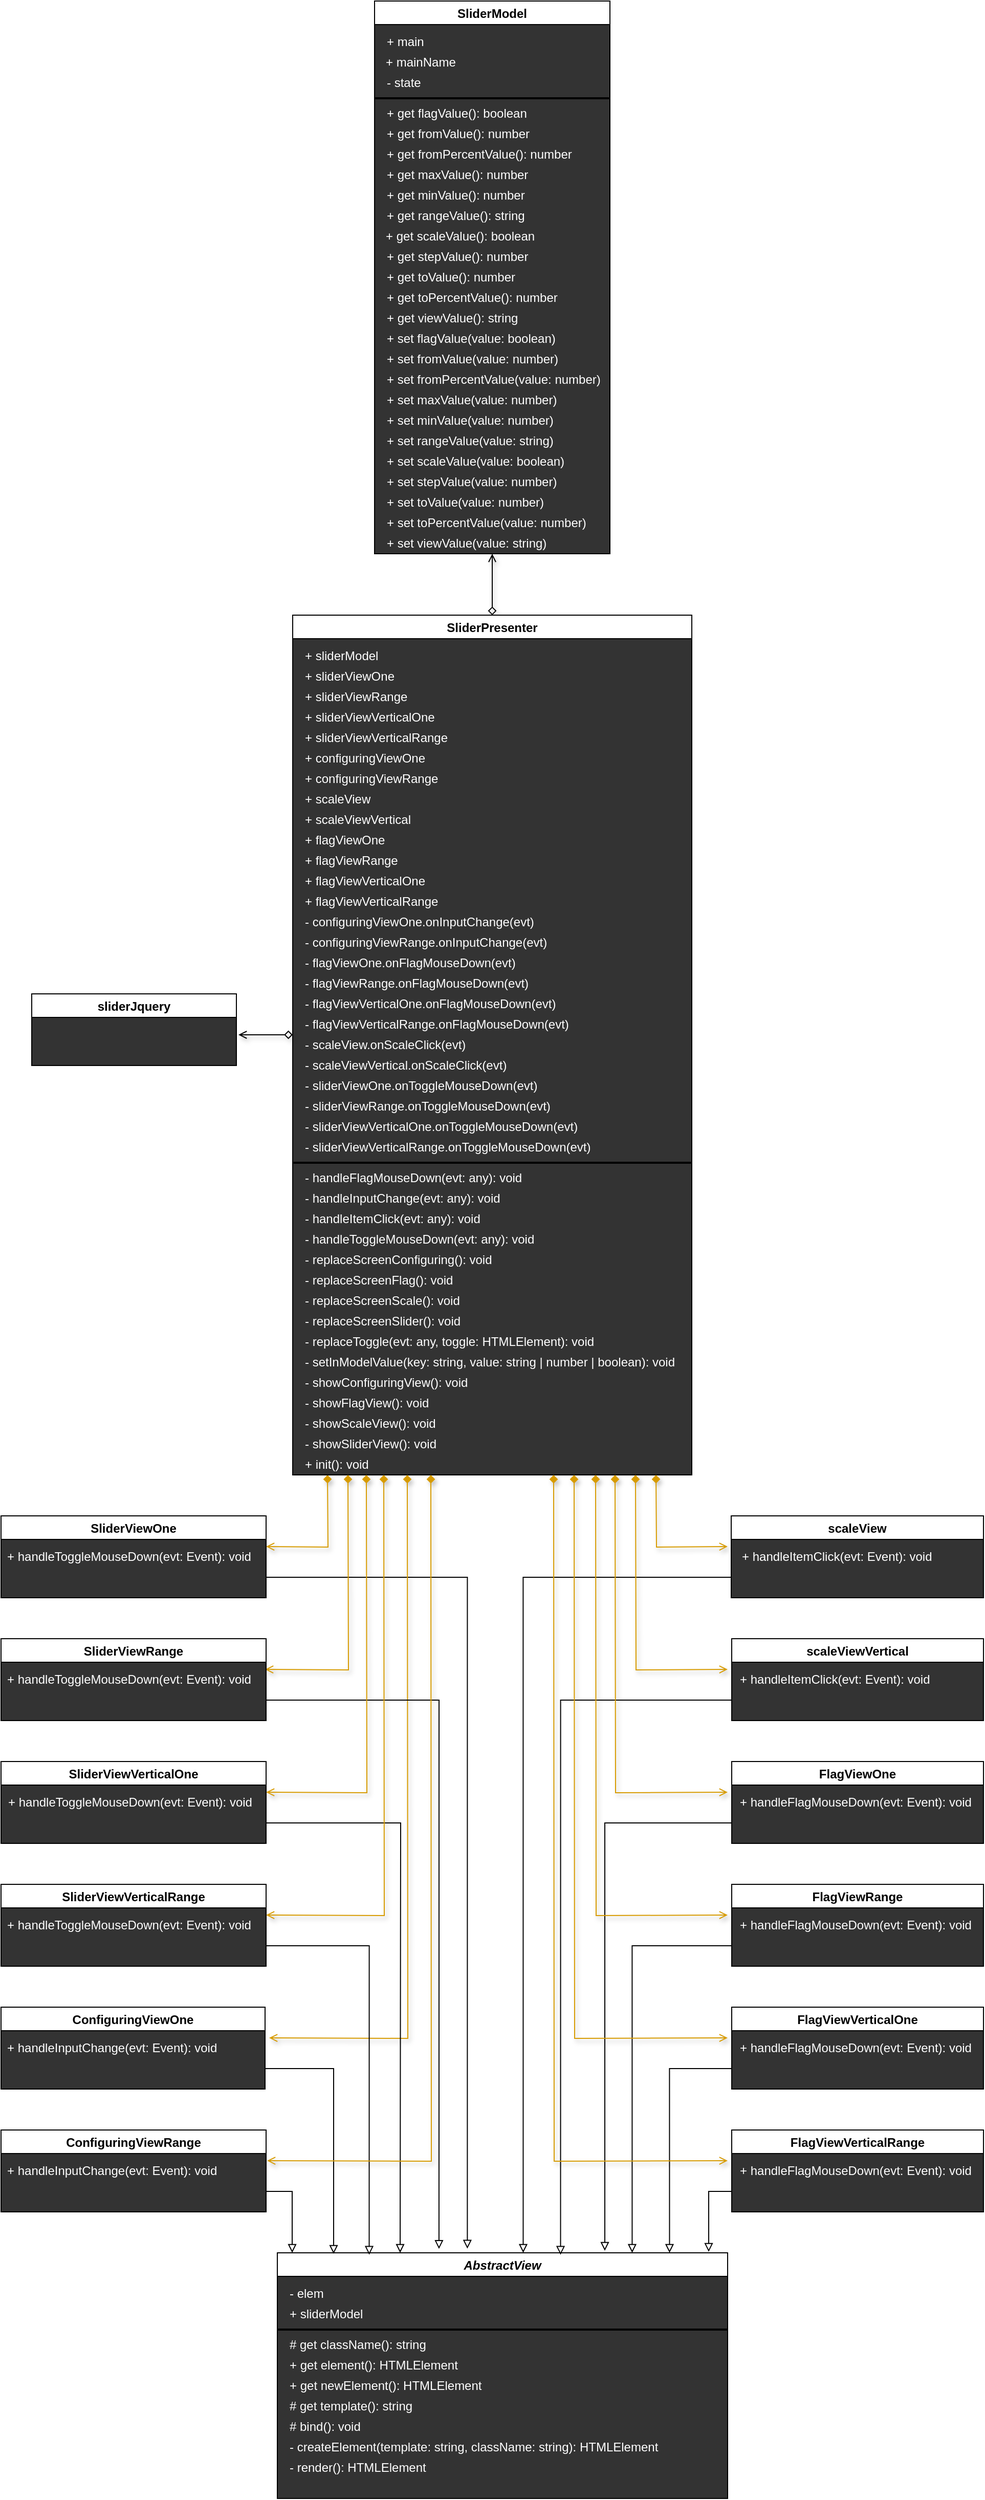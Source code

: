 <mxfile>
    <diagram id="OUbmnmgiFA35l-AEfBl3" name="Страница 1">
        <mxGraphModel dx="1001" dy="1647" grid="1" gridSize="10" guides="1" tooltips="1" connect="1" arrows="1" fold="1" page="1" pageScale="1" pageWidth="827" pageHeight="1169" math="0" shadow="0">
            <root>
                <mxCell id="0"/>
                <mxCell id="1" parent="0"/>
                <mxCell id="293" style="edgeStyle=orthogonalEdgeStyle;rounded=0;orthogonalLoop=1;jettySize=auto;html=1;exitX=0.5;exitY=1;exitDx=0;exitDy=0;entryX=0.5;entryY=0;entryDx=0;entryDy=0;shadow=1;endArrow=diamond;endFill=0;strokeWidth=1;startArrow=open;startFill=0;" parent="1" source="3" target="72" edge="1">
                    <mxGeometry relative="1" as="geometry"/>
                </mxCell>
                <mxCell id="3" value="SliderModel" style="swimlane;startSize=23;swimlaneFillColor=#333333;" parent="1" vertex="1">
                    <mxGeometry x="1145" y="-120" width="230" height="540" as="geometry">
                        <mxRectangle x="314" y="80" width="100" height="23" as="alternateBounds"/>
                    </mxGeometry>
                </mxCell>
                <mxCell id="4" value="&lt;font color=&quot;#ffffff&quot;&gt;- state&lt;/font&gt;" style="text;html=1;align=left;verticalAlign=middle;resizable=0;points=[];autosize=1;" parent="3" vertex="1">
                    <mxGeometry x="10" y="70" width="50" height="20" as="geometry"/>
                </mxCell>
                <mxCell id="5" value="" style="line;strokeWidth=2;html=1;" parent="3" vertex="1">
                    <mxGeometry y="90" width="230" height="10" as="geometry"/>
                </mxCell>
                <mxCell id="8" value="&lt;div style=&quot;line-height: 19px&quot;&gt;&lt;font style=&quot;font-size: 12px&quot; color=&quot;#ffffff&quot;&gt;+ get&amp;nbsp;maxValue(): number&lt;/font&gt;&lt;/div&gt;" style="text;html=1;align=left;verticalAlign=middle;resizable=0;points=[];autosize=1;" parent="3" vertex="1">
                    <mxGeometry x="10" y="160" width="150" height="20" as="geometry"/>
                </mxCell>
                <mxCell id="9" value="&lt;div style=&quot;line-height: 19px&quot;&gt;&lt;font style=&quot;font-size: 12px&quot; color=&quot;#ffffff&quot;&gt;+ get fromValue(): number&lt;/font&gt;&lt;/div&gt;" style="text;html=1;align=left;verticalAlign=middle;resizable=0;points=[];autosize=1;" parent="3" vertex="1">
                    <mxGeometry x="10" y="120" width="160" height="20" as="geometry"/>
                </mxCell>
                <mxCell id="12" value="&lt;div style=&quot;line-height: 19px&quot;&gt;&lt;span style=&quot;color: rgb(255 , 255 , 255)&quot;&gt;+ get rangeValue(): string&lt;/span&gt;&lt;br&gt;&lt;/div&gt;" style="text;html=1;align=left;verticalAlign=middle;resizable=0;points=[];autosize=1;" parent="3" vertex="1">
                    <mxGeometry x="10" y="200" width="150" height="20" as="geometry"/>
                </mxCell>
                <mxCell id="13" value="&lt;div style=&quot;line-height: 19px&quot;&gt;&lt;span style=&quot;color: rgb(255 , 255 , 255)&quot;&gt;+ get flagValue(): boolean&lt;/span&gt;&lt;br&gt;&lt;/div&gt;" style="text;html=1;align=left;verticalAlign=middle;resizable=0;points=[];autosize=1;" parent="3" vertex="1">
                    <mxGeometry x="10" y="100" width="150" height="20" as="geometry"/>
                </mxCell>
                <mxCell id="14" value="&lt;div style=&quot;line-height: 19px&quot;&gt;&lt;span style=&quot;color: rgb(255 , 255 , 255)&quot;&gt;+ get scaleValue(): boolean&lt;/span&gt;&lt;br&gt;&lt;/div&gt;" style="text;html=1;align=left;verticalAlign=middle;resizable=0;points=[];autosize=1;" parent="3" vertex="1">
                    <mxGeometry x="9" y="220" width="160" height="20" as="geometry"/>
                </mxCell>
                <mxCell id="17" value="&lt;div style=&quot;line-height: 19px&quot;&gt;&lt;font style=&quot;font-size: 12px&quot; color=&quot;#ffffff&quot;&gt;+ set&amp;nbsp;maxValue(value: number)&lt;/font&gt;&lt;/div&gt;" style="text;html=1;align=left;verticalAlign=middle;resizable=0;points=[];autosize=1;" parent="3" vertex="1">
                    <mxGeometry x="10" y="380" width="180" height="20" as="geometry"/>
                </mxCell>
                <mxCell id="18" value="&lt;div style=&quot;line-height: 19px&quot;&gt;&lt;font style=&quot;font-size: 12px&quot; color=&quot;#ffffff&quot;&gt;+ set fromValue(value: number)&lt;/font&gt;&lt;/div&gt;" style="text;html=1;align=left;verticalAlign=middle;resizable=0;points=[];autosize=1;" parent="3" vertex="1">
                    <mxGeometry x="10" y="340" width="180" height="20" as="geometry"/>
                </mxCell>
                <mxCell id="21" value="&lt;div style=&quot;line-height: 19px&quot;&gt;&lt;font style=&quot;font-size: 12px&quot; color=&quot;#ffffff&quot;&gt;+ set rangeValue(value: string)&lt;/font&gt;&lt;/div&gt;" style="text;html=1;align=left;verticalAlign=middle;resizable=0;points=[];autosize=1;" parent="3" vertex="1">
                    <mxGeometry x="10" y="420" width="180" height="20" as="geometry"/>
                </mxCell>
                <mxCell id="22" value="&lt;div style=&quot;line-height: 19px&quot;&gt;&lt;font style=&quot;font-size: 12px&quot; color=&quot;#ffffff&quot;&gt;+ set flagValue(value: boolean)&lt;/font&gt;&lt;/div&gt;" style="text;html=1;align=left;verticalAlign=middle;resizable=0;points=[];autosize=1;" parent="3" vertex="1">
                    <mxGeometry x="10" y="320" width="180" height="20" as="geometry"/>
                </mxCell>
                <mxCell id="23" value="&lt;div style=&quot;line-height: 19px&quot;&gt;&lt;font style=&quot;font-size: 12px&quot; color=&quot;#ffffff&quot;&gt;+ set scaleValue(value: boolean)&lt;/font&gt;&lt;/div&gt;" style="text;html=1;align=left;verticalAlign=middle;resizable=0;points=[];autosize=1;" parent="3" vertex="1">
                    <mxGeometry x="10" y="440" width="190" height="20" as="geometry"/>
                </mxCell>
                <mxCell id="6" value="&lt;div style=&quot;line-height: 19px&quot;&gt;&lt;font style=&quot;font-size: 12px&quot; color=&quot;#ffffff&quot;&gt;+ get&amp;nbsp;minValue(): number&lt;/font&gt;&lt;/div&gt;" style="text;html=1;align=left;verticalAlign=middle;resizable=0;points=[];autosize=1;" parent="3" vertex="1">
                    <mxGeometry x="10" y="180" width="150" height="20" as="geometry"/>
                </mxCell>
                <mxCell id="10" value="&lt;div style=&quot;line-height: 19px&quot;&gt;&lt;span style=&quot;color: rgb(255 , 255 , 255)&quot;&gt;+ get stepValue(): number&lt;/span&gt;&lt;br&gt;&lt;/div&gt;" style="text;html=1;align=left;verticalAlign=middle;resizable=0;points=[];autosize=1;" parent="3" vertex="1">
                    <mxGeometry x="10" y="240" width="150" height="20" as="geometry"/>
                </mxCell>
                <mxCell id="129" value="&lt;div style=&quot;line-height: 19px&quot;&gt;&lt;font style=&quot;font-size: 12px&quot; color=&quot;#ffffff&quot;&gt;+ get toValue(): number&lt;/font&gt;&lt;/div&gt;" style="text;html=1;align=left;verticalAlign=middle;resizable=0;points=[];autosize=1;" parent="3" vertex="1">
                    <mxGeometry x="10" y="260" width="140" height="20" as="geometry"/>
                </mxCell>
                <mxCell id="11" value="&lt;div style=&quot;line-height: 19px&quot;&gt;&lt;span style=&quot;color: rgb(255 , 255 , 255)&quot;&gt;+ get viewValue(): string&lt;/span&gt;&lt;br&gt;&lt;/div&gt;" style="text;html=1;align=left;verticalAlign=middle;resizable=0;points=[];autosize=1;" parent="3" vertex="1">
                    <mxGeometry x="10" y="300" width="140" height="20" as="geometry"/>
                </mxCell>
                <mxCell id="16" value="&lt;div style=&quot;line-height: 19px&quot;&gt;&lt;font style=&quot;font-size: 12px&quot; color=&quot;#ffffff&quot;&gt;+ set&amp;nbsp;minValue(value: number)&lt;/font&gt;&lt;/div&gt;" style="text;html=1;align=left;verticalAlign=middle;resizable=0;points=[];autosize=1;" parent="3" vertex="1">
                    <mxGeometry x="10" y="400" width="180" height="20" as="geometry"/>
                </mxCell>
                <mxCell id="19" value="&lt;div style=&quot;line-height: 19px&quot;&gt;&lt;font style=&quot;font-size: 12px&quot; color=&quot;#ffffff&quot;&gt;+ set stepValue(value: number)&lt;/font&gt;&lt;/div&gt;" style="text;html=1;align=left;verticalAlign=middle;resizable=0;points=[];autosize=1;" parent="3" vertex="1">
                    <mxGeometry x="10" y="460" width="180" height="20" as="geometry"/>
                </mxCell>
                <mxCell id="130" value="&lt;div style=&quot;line-height: 19px&quot;&gt;&lt;font style=&quot;font-size: 12px&quot; color=&quot;#ffffff&quot;&gt;+ set toValue(value: number)&lt;/font&gt;&lt;/div&gt;" style="text;html=1;align=left;verticalAlign=middle;resizable=0;points=[];autosize=1;" parent="3" vertex="1">
                    <mxGeometry x="10" y="480" width="170" height="20" as="geometry"/>
                </mxCell>
                <mxCell id="20" value="&lt;div style=&quot;line-height: 19px&quot;&gt;&lt;font style=&quot;font-size: 12px&quot; color=&quot;#ffffff&quot;&gt;+ set viewValue(value: string)&lt;/font&gt;&lt;/div&gt;" style="text;html=1;align=left;verticalAlign=middle;resizable=0;points=[];autosize=1;" parent="3" vertex="1">
                    <mxGeometry x="10" y="520" width="170" height="20" as="geometry"/>
                </mxCell>
                <mxCell id="239" value="&lt;div style=&quot;line-height: 19px&quot;&gt;&lt;font style=&quot;font-size: 12px&quot; color=&quot;#ffffff&quot;&gt;+ set fromPercentValue(value: number)&lt;/font&gt;&lt;/div&gt;" style="text;html=1;align=left;verticalAlign=middle;resizable=0;points=[];autosize=1;" parent="3" vertex="1">
                    <mxGeometry x="10" y="360" width="220" height="20" as="geometry"/>
                </mxCell>
                <mxCell id="240" value="&lt;div style=&quot;line-height: 19px&quot;&gt;&lt;font style=&quot;font-size: 12px&quot; color=&quot;#ffffff&quot;&gt;+ get fromPercentValue(): number&lt;/font&gt;&lt;/div&gt;" style="text;html=1;align=left;verticalAlign=middle;resizable=0;points=[];autosize=1;" parent="3" vertex="1">
                    <mxGeometry x="10" y="140" width="200" height="20" as="geometry"/>
                </mxCell>
                <mxCell id="241" value="&lt;div style=&quot;line-height: 19px&quot;&gt;&lt;font style=&quot;font-size: 12px&quot; color=&quot;#ffffff&quot;&gt;+ get toPercentValue(): number&lt;/font&gt;&lt;/div&gt;" style="text;html=1;align=left;verticalAlign=middle;resizable=0;points=[];autosize=1;" parent="3" vertex="1">
                    <mxGeometry x="10" y="280" width="180" height="20" as="geometry"/>
                </mxCell>
                <mxCell id="242" value="&lt;div style=&quot;line-height: 19px&quot;&gt;&lt;font style=&quot;font-size: 12px&quot; color=&quot;#ffffff&quot;&gt;+ set toPercentValue(value: number)&lt;/font&gt;&lt;/div&gt;" style="text;html=1;align=left;verticalAlign=middle;resizable=0;points=[];autosize=1;" parent="3" vertex="1">
                    <mxGeometry x="10" y="500" width="210" height="20" as="geometry"/>
                </mxCell>
                <mxCell id="373" value="&lt;font color=&quot;#ffffff&quot;&gt;+ mainName&lt;/font&gt;" style="text;html=1;align=left;verticalAlign=middle;resizable=0;points=[];autosize=1;" parent="3" vertex="1">
                    <mxGeometry x="9" y="50" width="80" height="20" as="geometry"/>
                </mxCell>
                <mxCell id="374" value="&lt;font color=&quot;#ffffff&quot;&gt;+ main&lt;/font&gt;" style="text;html=1;align=left;verticalAlign=middle;resizable=0;points=[];autosize=1;" parent="3" vertex="1">
                    <mxGeometry x="10" y="30" width="50" height="20" as="geometry"/>
                </mxCell>
                <mxCell id="24" value="AbstractView" style="swimlane;fontStyle=3;swimlaneFillColor=#333333;" parent="1" vertex="1">
                    <mxGeometry x="1050" y="2080" width="440" height="240" as="geometry"/>
                </mxCell>
                <mxCell id="27" value="&lt;div style=&quot;line-height: 19px&quot;&gt;&lt;font style=&quot;font-size: 12px&quot; color=&quot;#ffffff&quot;&gt;+ get element(): HTMLElement&lt;/font&gt;&lt;/div&gt;" style="text;html=1;align=left;verticalAlign=middle;resizable=0;points=[];autosize=1;" parent="24" vertex="1">
                    <mxGeometry x="10" y="100" width="180" height="20" as="geometry"/>
                </mxCell>
                <mxCell id="28" value="&lt;div style=&quot;line-height: 19px&quot;&gt;&lt;font style=&quot;font-size: 12px&quot; color=&quot;#ffffff&quot;&gt;# get className(): string&lt;/font&gt;&lt;/div&gt;" style="text;html=1;align=left;verticalAlign=middle;resizable=0;points=[];autosize=1;" parent="24" vertex="1">
                    <mxGeometry x="10" y="80" width="150" height="20" as="geometry"/>
                </mxCell>
                <mxCell id="29" value="&lt;div style=&quot;line-height: 19px&quot;&gt;&lt;font style=&quot;font-size: 12px&quot; color=&quot;#ffffff&quot;&gt;# get template(): string&lt;/font&gt;&lt;/div&gt;" style="text;html=1;align=left;verticalAlign=middle;resizable=0;points=[];autosize=1;" parent="24" vertex="1">
                    <mxGeometry x="10" y="140" width="140" height="20" as="geometry"/>
                </mxCell>
                <mxCell id="32" value="&lt;div style=&quot;line-height: 19px&quot;&gt;&lt;span style=&quot;color: rgb(255 , 255 , 255)&quot;&gt;# bind(): void&lt;/span&gt;&lt;br&gt;&lt;/div&gt;" style="text;html=1;align=left;verticalAlign=middle;resizable=0;points=[];autosize=1;" parent="24" vertex="1">
                    <mxGeometry x="10" y="160" width="80" height="20" as="geometry"/>
                </mxCell>
                <mxCell id="33" value="&lt;div style=&quot;line-height: 19px&quot;&gt;&lt;span style=&quot;color: rgb(255 , 255 , 255)&quot;&gt;- createElement(&lt;/span&gt;&lt;span style=&quot;color: rgb(255 , 255 , 255)&quot;&gt;template: string,&amp;nbsp;&lt;/span&gt;&lt;span style=&quot;color: rgb(255 , 255 , 255)&quot;&gt;className: string&lt;/span&gt;&lt;span style=&quot;color: rgb(255 , 255 , 255)&quot;&gt;): HTMLElement&lt;/span&gt;&lt;/div&gt;" style="text;html=1;align=left;verticalAlign=middle;resizable=0;points=[];autosize=1;" parent="24" vertex="1">
                    <mxGeometry x="10" y="180" width="380" height="20" as="geometry"/>
                </mxCell>
                <mxCell id="43" value="&lt;font color=&quot;#ffffff&quot;&gt;- elem&lt;/font&gt;" style="text;html=1;align=left;verticalAlign=middle;resizable=0;points=[];autosize=1;" parent="24" vertex="1">
                    <mxGeometry x="10" y="30" width="50" height="20" as="geometry"/>
                </mxCell>
                <mxCell id="44" value="" style="line;strokeWidth=2;html=1;" parent="24" vertex="1">
                    <mxGeometry y="70" width="440" height="10" as="geometry"/>
                </mxCell>
                <mxCell id="95" value="&lt;font color=&quot;#ffffff&quot;&gt;+ sliderModel&lt;/font&gt;" style="text;html=1;align=left;verticalAlign=middle;resizable=0;points=[];autosize=1;" parent="24" vertex="1">
                    <mxGeometry x="10" y="50" width="90" height="20" as="geometry"/>
                </mxCell>
                <mxCell id="31" value="&lt;div style=&quot;line-height: 19px&quot;&gt;&lt;span style=&quot;color: rgb(255 , 255 , 255)&quot;&gt;- render(): HTMLElement&lt;/span&gt;&lt;br&gt;&lt;/div&gt;" style="text;html=1;align=left;verticalAlign=middle;resizable=0;points=[];autosize=1;" parent="24" vertex="1">
                    <mxGeometry x="10" y="200" width="150" height="20" as="geometry"/>
                </mxCell>
                <mxCell id="238" value="&lt;div style=&quot;line-height: 19px&quot;&gt;&lt;font style=&quot;font-size: 12px&quot; color=&quot;#ffffff&quot;&gt;+ get newElement(): HTMLElement&lt;/font&gt;&lt;/div&gt;" style="text;html=1;align=left;verticalAlign=middle;resizable=0;points=[];autosize=1;" parent="24" vertex="1">
                    <mxGeometry x="10" y="120" width="200" height="20" as="geometry"/>
                </mxCell>
                <mxCell id="267" style="edgeStyle=orthogonalEdgeStyle;rounded=0;orthogonalLoop=1;jettySize=auto;html=1;endArrow=block;endFill=0;exitX=1;exitY=0.75;exitDx=0;exitDy=0;entryX=0.422;entryY=-0.017;entryDx=0;entryDy=0;entryPerimeter=0;" parent="1" source="65" target="24" edge="1">
                    <mxGeometry relative="1" as="geometry">
                        <mxPoint x="1039" y="1460" as="sourcePoint"/>
                        <mxPoint x="1230" y="2100" as="targetPoint"/>
                    </mxGeometry>
                </mxCell>
                <mxCell id="294" style="edgeStyle=orthogonalEdgeStyle;rounded=0;orthogonalLoop=1;jettySize=auto;html=1;shadow=1;startArrow=open;startFill=0;endArrow=diamond;endFill=1;strokeWidth=1;strokeColor=#d79b00;gradientColor=#ffa500;fillColor=#ffcd28;" parent="1" edge="1">
                    <mxGeometry relative="1" as="geometry">
                        <mxPoint x="1039" y="1390" as="sourcePoint"/>
                        <mxPoint x="1099" y="1320" as="targetPoint"/>
                    </mxGeometry>
                </mxCell>
                <mxCell id="65" value="SliderViewOne" style="swimlane;swimlaneFillColor=#333333;" parent="1" vertex="1">
                    <mxGeometry x="780" y="1360" width="259" height="80" as="geometry"/>
                </mxCell>
                <mxCell id="66" value="&lt;div style=&quot;line-height: 19px&quot;&gt;&lt;br&gt;&lt;/div&gt;" style="text;html=1;align=left;verticalAlign=middle;resizable=0;points=[];autosize=1;" parent="65" vertex="1">
                    <mxGeometry x="8" y="90" width="20" height="20" as="geometry"/>
                </mxCell>
                <mxCell id="386" value="&lt;div style=&quot;line-height: 19px&quot;&gt;&lt;font style=&quot;font-size: 12px&quot; color=&quot;#ffffff&quot;&gt;+ handleToggleMouseDown(evt: Event): void&lt;/font&gt;&lt;/div&gt;" style="text;html=1;align=left;verticalAlign=middle;resizable=0;points=[];autosize=1;" vertex="1" parent="65">
                    <mxGeometry x="4" y="30" width="250" height="20" as="geometry"/>
                </mxCell>
                <mxCell id="72" value="SliderPresenter" style="swimlane;swimlaneFillColor=#333333;" parent="1" vertex="1">
                    <mxGeometry x="1065" y="480" width="390" height="840" as="geometry">
                        <mxRectangle x="314" y="80" width="100" height="23" as="alternateBounds"/>
                    </mxGeometry>
                </mxCell>
                <mxCell id="115" value="" style="line;strokeWidth=2;html=1;" parent="72" vertex="1">
                    <mxGeometry y="530" width="390" height="10" as="geometry"/>
                </mxCell>
                <mxCell id="133" value="&lt;div style=&quot;line-height: 19px&quot;&gt;&lt;font style=&quot;font-size: 12px&quot; color=&quot;#ffffff&quot;&gt;- setInModelValue(key: string, value: string | number | boolean): void&lt;/font&gt;&lt;/div&gt;" style="text;html=1;align=left;verticalAlign=middle;resizable=0;points=[];autosize=1;" parent="72" vertex="1">
                    <mxGeometry x="10" y="720" width="380" height="20" as="geometry"/>
                </mxCell>
                <mxCell id="109" value="&lt;font color=&quot;#ffffff&quot;&gt;+ sliderModel&lt;/font&gt;" style="text;html=1;align=left;verticalAlign=middle;resizable=0;points=[];autosize=1;" parent="72" vertex="1">
                    <mxGeometry x="10" y="30" width="90" height="20" as="geometry"/>
                </mxCell>
                <mxCell id="145" value="&lt;font color=&quot;#ffffff&quot;&gt;+ sliderViewOne&lt;/font&gt;" style="text;html=1;align=left;verticalAlign=middle;resizable=0;points=[];autosize=1;" parent="72" vertex="1">
                    <mxGeometry x="10" y="50" width="100" height="20" as="geometry"/>
                </mxCell>
                <mxCell id="146" value="&lt;font color=&quot;#ffffff&quot;&gt;+ sliderViewRange&lt;/font&gt;" style="text;html=1;align=left;verticalAlign=middle;resizable=0;points=[];autosize=1;" parent="72" vertex="1">
                    <mxGeometry x="10" y="70" width="120" height="20" as="geometry"/>
                </mxCell>
                <mxCell id="156" value="&lt;font color=&quot;#ffffff&quot;&gt;+ sliderViewVerticalOne&lt;/font&gt;" style="text;html=1;align=left;verticalAlign=middle;resizable=0;points=[];autosize=1;" parent="72" vertex="1">
                    <mxGeometry x="10" y="90" width="140" height="20" as="geometry"/>
                </mxCell>
                <mxCell id="157" value="&lt;font color=&quot;#ffffff&quot;&gt;+ sliderViewVerticalRange&lt;/font&gt;" style="text;html=1;align=left;verticalAlign=middle;resizable=0;points=[];autosize=1;" parent="72" vertex="1">
                    <mxGeometry x="10" y="110" width="160" height="20" as="geometry"/>
                </mxCell>
                <mxCell id="170" value="&lt;div style=&quot;line-height: 19px&quot;&gt;&lt;font style=&quot;font-size: 12px&quot; color=&quot;#ffffff&quot;&gt;- showConfiguringView(): void&lt;/font&gt;&lt;/div&gt;" style="text;html=1;align=left;verticalAlign=middle;resizable=0;points=[];autosize=1;" parent="72" vertex="1">
                    <mxGeometry x="10" y="740" width="170" height="20" as="geometry"/>
                </mxCell>
                <mxCell id="113" value="&lt;font color=&quot;#ffffff&quot;&gt;+ configuringViewOne&lt;/font&gt;" style="text;html=1;align=left;verticalAlign=middle;resizable=0;points=[];autosize=1;" parent="72" vertex="1">
                    <mxGeometry x="10" y="130" width="130" height="20" as="geometry"/>
                </mxCell>
                <mxCell id="179" value="&lt;font color=&quot;#ffffff&quot;&gt;+ configuringViewRange&lt;/font&gt;" style="text;html=1;align=left;verticalAlign=middle;resizable=0;points=[];autosize=1;" parent="72" vertex="1">
                    <mxGeometry x="10" y="150" width="150" height="20" as="geometry"/>
                </mxCell>
                <mxCell id="112" value="&lt;font color=&quot;#ffffff&quot;&gt;+ scaleView&lt;/font&gt;" style="text;html=1;align=left;verticalAlign=middle;resizable=0;points=[];autosize=1;" parent="72" vertex="1">
                    <mxGeometry x="10" y="170" width="80" height="20" as="geometry"/>
                </mxCell>
                <mxCell id="180" value="&lt;font color=&quot;#ffffff&quot;&gt;+ scaleViewVertical&lt;/font&gt;" style="text;html=1;align=left;verticalAlign=middle;resizable=0;points=[];autosize=1;" parent="72" vertex="1">
                    <mxGeometry x="10" y="190" width="120" height="20" as="geometry"/>
                </mxCell>
                <mxCell id="111" value="&lt;font color=&quot;#ffffff&quot;&gt;+ flagViewOne&lt;/font&gt;" style="text;html=1;align=left;verticalAlign=middle;resizable=0;points=[];autosize=1;" parent="72" vertex="1">
                    <mxGeometry x="10" y="210" width="90" height="20" as="geometry"/>
                </mxCell>
                <mxCell id="202" value="&lt;font color=&quot;#ffffff&quot;&gt;+ flagViewRange&lt;/font&gt;" style="text;html=1;align=left;verticalAlign=middle;resizable=0;points=[];autosize=1;" parent="72" vertex="1">
                    <mxGeometry x="10" y="230" width="110" height="20" as="geometry"/>
                </mxCell>
                <mxCell id="203" value="&lt;font color=&quot;#ffffff&quot;&gt;+ flagViewVerticalOne&lt;/font&gt;" style="text;html=1;align=left;verticalAlign=middle;resizable=0;points=[];autosize=1;" parent="72" vertex="1">
                    <mxGeometry x="10" y="250" width="130" height="20" as="geometry"/>
                </mxCell>
                <mxCell id="204" value="&lt;font color=&quot;#ffffff&quot;&gt;+ flagViewVerticalRange&lt;/font&gt;" style="text;html=1;align=left;verticalAlign=middle;resizable=0;points=[];autosize=1;" parent="72" vertex="1">
                    <mxGeometry x="10" y="270" width="150" height="20" as="geometry"/>
                </mxCell>
                <mxCell id="205" value="&lt;div style=&quot;line-height: 19px&quot;&gt;&lt;font style=&quot;font-size: 12px&quot; color=&quot;#ffffff&quot;&gt;- showFlagView(): void&lt;/font&gt;&lt;/div&gt;" style="text;html=1;align=left;verticalAlign=middle;resizable=0;points=[];autosize=1;" parent="72" vertex="1">
                    <mxGeometry x="10" y="760" width="140" height="20" as="geometry"/>
                </mxCell>
                <mxCell id="206" value="&lt;div style=&quot;line-height: 19px&quot;&gt;&lt;font style=&quot;font-size: 12px&quot; color=&quot;#ffffff&quot;&gt;- showScaleView(): void&lt;/font&gt;&lt;/div&gt;" style="text;html=1;align=left;verticalAlign=middle;resizable=0;points=[];autosize=1;" parent="72" vertex="1">
                    <mxGeometry x="10" y="780" width="140" height="20" as="geometry"/>
                </mxCell>
                <mxCell id="233" value="&lt;div style=&quot;line-height: 19px&quot;&gt;&lt;font style=&quot;font-size: 12px&quot; color=&quot;#ffffff&quot;&gt;- sliderViewOne.onToggleMouseDown(evt)&lt;/font&gt;&lt;/div&gt;" style="text;html=1;align=left;verticalAlign=middle;resizable=0;points=[];autosize=1;" parent="72" vertex="1">
                    <mxGeometry x="10" y="450" width="240" height="20" as="geometry"/>
                </mxCell>
                <mxCell id="235" value="&lt;div style=&quot;line-height: 19px&quot;&gt;&lt;font style=&quot;font-size: 12px&quot; color=&quot;#ffffff&quot;&gt;- sliderViewRange.onToggleMouseDown(evt)&lt;/font&gt;&lt;/div&gt;" style="text;html=1;align=left;verticalAlign=middle;resizable=0;points=[];autosize=1;" parent="72" vertex="1">
                    <mxGeometry x="10" y="470" width="260" height="20" as="geometry"/>
                </mxCell>
                <mxCell id="236" value="&lt;div style=&quot;line-height: 19px&quot;&gt;&lt;font style=&quot;font-size: 12px&quot; color=&quot;#ffffff&quot;&gt;- sliderViewVerticalRange.onToggleMouseDown(evt)&lt;/font&gt;&lt;/div&gt;" style="text;html=1;align=left;verticalAlign=middle;resizable=0;points=[];autosize=1;" parent="72" vertex="1">
                    <mxGeometry x="10" y="510" width="290" height="20" as="geometry"/>
                </mxCell>
                <mxCell id="237" value="&lt;div style=&quot;line-height: 19px&quot;&gt;&lt;font style=&quot;font-size: 12px&quot; color=&quot;#ffffff&quot;&gt;- sliderViewVerticalOne.onToggleMouseDown(evt)&lt;/font&gt;&lt;/div&gt;" style="text;html=1;align=left;verticalAlign=middle;resizable=0;points=[];autosize=1;" parent="72" vertex="1">
                    <mxGeometry x="10" y="490" width="280" height="20" as="geometry"/>
                </mxCell>
                <mxCell id="251" value="&lt;div style=&quot;line-height: 19px&quot;&gt;&lt;font style=&quot;font-size: 12px&quot; color=&quot;#ffffff&quot;&gt;- configuringViewOne.onInputChange(evt)&lt;/font&gt;&lt;/div&gt;" style="text;html=1;align=left;verticalAlign=middle;resizable=0;points=[];autosize=1;" parent="72" vertex="1">
                    <mxGeometry x="10" y="290" width="240" height="20" as="geometry"/>
                </mxCell>
                <mxCell id="252" value="&lt;div style=&quot;line-height: 19px&quot;&gt;&lt;font style=&quot;font-size: 12px&quot; color=&quot;#ffffff&quot;&gt;- configuringViewRange.onInputChange(evt)&lt;/font&gt;&lt;/div&gt;" style="text;html=1;align=left;verticalAlign=middle;resizable=0;points=[];autosize=1;" parent="72" vertex="1">
                    <mxGeometry x="10" y="310" width="250" height="20" as="geometry"/>
                </mxCell>
                <mxCell id="352" value="&lt;font color=&quot;#ffffff&quot;&gt;- scaleView.onScaleClick(evt)&lt;/font&gt;" style="text;html=1;align=left;verticalAlign=middle;resizable=0;points=[];autosize=1;" parent="72" vertex="1">
                    <mxGeometry x="10" y="410" width="170" height="20" as="geometry"/>
                </mxCell>
                <mxCell id="353" value="&lt;font color=&quot;#ffffff&quot;&gt;- scaleViewVertical.onScaleClick(evt)&lt;/font&gt;" style="text;html=1;align=left;verticalAlign=middle;resizable=0;points=[];autosize=1;" parent="72" vertex="1">
                    <mxGeometry x="10" y="430" width="210" height="20" as="geometry"/>
                </mxCell>
                <mxCell id="354" value="&lt;div style=&quot;line-height: 19px&quot;&gt;&lt;font style=&quot;font-size: 12px&quot; color=&quot;#ffffff&quot;&gt;- flagViewOne.onFlagMouseDown(evt)&lt;/font&gt;&lt;/div&gt;" style="text;html=1;align=left;verticalAlign=middle;resizable=0;points=[];autosize=1;" parent="72" vertex="1">
                    <mxGeometry x="10" y="330" width="220" height="20" as="geometry"/>
                </mxCell>
                <mxCell id="355" value="&lt;div style=&quot;line-height: 19px&quot;&gt;&lt;font style=&quot;font-size: 12px&quot; color=&quot;#ffffff&quot;&gt;- flagViewRange.onFlagMouseDown(evt)&lt;/font&gt;&lt;/div&gt;" style="text;html=1;align=left;verticalAlign=middle;resizable=0;points=[];autosize=1;" parent="72" vertex="1">
                    <mxGeometry x="10" y="350" width="230" height="20" as="geometry"/>
                </mxCell>
                <mxCell id="356" value="&lt;div style=&quot;line-height: 19px&quot;&gt;&lt;font style=&quot;font-size: 12px&quot; color=&quot;#ffffff&quot;&gt;- flagViewVerticalRange.onFlagMouseDown(evt)&lt;/font&gt;&lt;/div&gt;" style="text;html=1;align=left;verticalAlign=middle;resizable=0;points=[];autosize=1;" parent="72" vertex="1">
                    <mxGeometry x="10" y="390" width="270" height="20" as="geometry"/>
                </mxCell>
                <mxCell id="357" value="&lt;div style=&quot;line-height: 19px&quot;&gt;&lt;font style=&quot;font-size: 12px&quot; color=&quot;#ffffff&quot;&gt;- flagViewVerticalOne.onFlagMouseDown(evt)&lt;/font&gt;&lt;/div&gt;" style="text;html=1;align=left;verticalAlign=middle;resizable=0;points=[];autosize=1;" parent="72" vertex="1">
                    <mxGeometry x="10" y="370" width="260" height="20" as="geometry"/>
                </mxCell>
                <mxCell id="358" value="&lt;div style=&quot;line-height: 19px&quot;&gt;&lt;font style=&quot;font-size: 12px&quot; color=&quot;#ffffff&quot;&gt;- replaceScreenConfiguring(): void&lt;/font&gt;&lt;/div&gt;" style="text;html=1;align=left;verticalAlign=middle;resizable=0;points=[];autosize=1;" parent="72" vertex="1">
                    <mxGeometry x="10" y="620" width="200" height="20" as="geometry"/>
                </mxCell>
                <mxCell id="359" value="&lt;div style=&quot;line-height: 19px&quot;&gt;&lt;font style=&quot;font-size: 12px&quot; color=&quot;#ffffff&quot;&gt;- replaceScreenFlag(): void&lt;/font&gt;&lt;/div&gt;" style="text;html=1;align=left;verticalAlign=middle;resizable=0;points=[];autosize=1;" parent="72" vertex="1">
                    <mxGeometry x="10" y="640" width="160" height="20" as="geometry"/>
                </mxCell>
                <mxCell id="360" value="&lt;div style=&quot;line-height: 19px&quot;&gt;&lt;font style=&quot;font-size: 12px&quot; color=&quot;#ffffff&quot;&gt;+ init(): void&lt;/font&gt;&lt;/div&gt;" style="text;html=1;align=left;verticalAlign=middle;resizable=0;points=[];autosize=1;" parent="72" vertex="1">
                    <mxGeometry x="10" y="820" width="80" height="20" as="geometry"/>
                </mxCell>
                <mxCell id="375" value="&lt;div style=&quot;line-height: 19px&quot;&gt;&lt;font style=&quot;font-size: 12px&quot; color=&quot;#ffffff&quot;&gt;- replaceScreenScale(): void&lt;/font&gt;&lt;/div&gt;" style="text;html=1;align=left;verticalAlign=middle;resizable=0;points=[];autosize=1;" parent="72" vertex="1">
                    <mxGeometry x="10" y="660" width="170" height="20" as="geometry"/>
                </mxCell>
                <mxCell id="376" value="&lt;div style=&quot;line-height: 19px&quot;&gt;&lt;font style=&quot;font-size: 12px&quot; color=&quot;#ffffff&quot;&gt;- replaceScreenSlider(): void&lt;/font&gt;&lt;/div&gt;" style="text;html=1;align=left;verticalAlign=middle;resizable=0;points=[];autosize=1;" parent="72" vertex="1">
                    <mxGeometry x="10" y="680" width="170" height="20" as="geometry"/>
                </mxCell>
                <mxCell id="377" value="&lt;div style=&quot;line-height: 19px&quot;&gt;&lt;font style=&quot;font-size: 12px&quot; color=&quot;#ffffff&quot;&gt;- replaceToggle(evt: any, toggle: HTMLElement): void&lt;/font&gt;&lt;/div&gt;" style="text;html=1;align=left;verticalAlign=middle;resizable=0;points=[];autosize=1;" parent="72" vertex="1">
                    <mxGeometry x="10" y="700" width="300" height="20" as="geometry"/>
                </mxCell>
                <mxCell id="380" value="&lt;div style=&quot;line-height: 19px&quot;&gt;&lt;font style=&quot;font-size: 12px&quot; color=&quot;#ffffff&quot;&gt;- showSliderView(): void&lt;/font&gt;&lt;/div&gt;" style="text;html=1;align=left;verticalAlign=middle;resizable=0;points=[];autosize=1;" parent="72" vertex="1">
                    <mxGeometry x="10" y="800" width="140" height="20" as="geometry"/>
                </mxCell>
                <mxCell id="398" value="&lt;div style=&quot;line-height: 19px&quot;&gt;&lt;font style=&quot;font-size: 12px&quot; color=&quot;#ffffff&quot;&gt;- handleFlagMouseDown(evt: any): void&lt;/font&gt;&lt;/div&gt;" style="text;html=1;align=left;verticalAlign=middle;resizable=0;points=[];autosize=1;" vertex="1" parent="72">
                    <mxGeometry x="10" y="540" width="230" height="20" as="geometry"/>
                </mxCell>
                <mxCell id="399" value="&lt;div style=&quot;line-height: 19px&quot;&gt;&lt;font style=&quot;font-size: 12px&quot; color=&quot;#ffffff&quot;&gt;- handleItemClick(evt: any): void&lt;/font&gt;&lt;/div&gt;" style="text;html=1;align=left;verticalAlign=middle;resizable=0;points=[];autosize=1;" vertex="1" parent="72">
                    <mxGeometry x="10" y="580" width="190" height="20" as="geometry"/>
                </mxCell>
                <mxCell id="387" value="&lt;div style=&quot;line-height: 19px&quot;&gt;&lt;font style=&quot;font-size: 12px&quot; color=&quot;#ffffff&quot;&gt;- handleInputChange(evt: any): void&lt;/font&gt;&lt;/div&gt;" style="text;html=1;align=left;verticalAlign=middle;resizable=0;points=[];autosize=1;" vertex="1" parent="72">
                    <mxGeometry x="10" y="560" width="210" height="20" as="geometry"/>
                </mxCell>
                <mxCell id="388" value="&lt;div style=&quot;line-height: 19px&quot;&gt;&lt;font style=&quot;font-size: 12px&quot; color=&quot;#ffffff&quot;&gt;- handleToggleMouseDown(evt: any): void&lt;/font&gt;&lt;/div&gt;" style="text;html=1;align=left;verticalAlign=middle;resizable=0;points=[];autosize=1;" vertex="1" parent="72">
                    <mxGeometry x="10" y="600" width="240" height="20" as="geometry"/>
                </mxCell>
                <mxCell id="263" style="edgeStyle=orthogonalEdgeStyle;rounded=0;orthogonalLoop=1;jettySize=auto;html=1;entryX=0.125;entryY=0.004;entryDx=0;entryDy=0;entryPerimeter=0;endArrow=block;endFill=0;exitX=1;exitY=0.75;exitDx=0;exitDy=0;" parent="1" source="158" target="24" edge="1">
                    <mxGeometry relative="1" as="geometry">
                        <mxPoint x="1040" y="2100" as="sourcePoint"/>
                    </mxGeometry>
                </mxCell>
                <mxCell id="298" style="edgeStyle=orthogonalEdgeStyle;rounded=0;orthogonalLoop=1;jettySize=auto;html=1;shadow=1;startArrow=open;startFill=0;endArrow=diamond;endFill=1;strokeWidth=1;gradientColor=#ffa500;fillColor=#ffcd28;strokeColor=#d79b00;" parent="1" edge="1">
                    <mxGeometry relative="1" as="geometry">
                        <mxPoint x="1042" y="1870" as="sourcePoint"/>
                        <mxPoint x="1177" y="1320" as="targetPoint"/>
                    </mxGeometry>
                </mxCell>
                <mxCell id="158" value="ConfiguringViewOne" style="swimlane;swimlaneFillColor=#333333;" parent="1" vertex="1">
                    <mxGeometry x="780" y="1840" width="258" height="80" as="geometry"/>
                </mxCell>
                <mxCell id="159" value="&lt;div style=&quot;line-height: 19px&quot;&gt;&lt;br&gt;&lt;/div&gt;" style="text;html=1;align=left;verticalAlign=middle;resizable=0;points=[];autosize=1;" parent="158" vertex="1">
                    <mxGeometry x="8" y="90" width="20" height="20" as="geometry"/>
                </mxCell>
                <mxCell id="381" value="&lt;div style=&quot;line-height: 19px&quot;&gt;&lt;font style=&quot;font-size: 12px&quot; color=&quot;#ffffff&quot;&gt;+ handleInputChange(evt: Event): void&lt;/font&gt;&lt;/div&gt;" style="text;html=1;align=left;verticalAlign=middle;resizable=0;points=[];autosize=1;" vertex="1" parent="158">
                    <mxGeometry x="4" y="30" width="220" height="20" as="geometry"/>
                </mxCell>
                <mxCell id="273" style="edgeStyle=orthogonalEdgeStyle;rounded=0;orthogonalLoop=1;jettySize=auto;html=1;exitX=0;exitY=0.75;exitDx=0;exitDy=0;entryX=0.546;entryY=0;entryDx=0;entryDy=0;entryPerimeter=0;endArrow=block;endFill=0;" parent="1" source="171" target="24" edge="1">
                    <mxGeometry relative="1" as="geometry"/>
                </mxCell>
                <mxCell id="301" style="edgeStyle=orthogonalEdgeStyle;rounded=0;orthogonalLoop=1;jettySize=auto;html=1;shadow=1;startArrow=open;startFill=0;endArrow=diamond;endFill=1;strokeColor=#d79b00;strokeWidth=1;gradientColor=#ffa500;fillColor=#ffcd28;" parent="1" edge="1">
                    <mxGeometry relative="1" as="geometry">
                        <mxPoint x="1420" y="1320" as="targetPoint"/>
                        <mxPoint x="1490" y="1390" as="sourcePoint"/>
                    </mxGeometry>
                </mxCell>
                <mxCell id="171" value="scaleView" style="swimlane;swimlaneFillColor=#333333;" parent="1" vertex="1">
                    <mxGeometry x="1493.5" y="1360" width="246.5" height="80" as="geometry"/>
                </mxCell>
                <mxCell id="172" value="&lt;div style=&quot;line-height: 19px&quot;&gt;&lt;br&gt;&lt;/div&gt;" style="text;html=1;align=left;verticalAlign=middle;resizable=0;points=[];autosize=1;" parent="171" vertex="1">
                    <mxGeometry x="8" y="90" width="20" height="20" as="geometry"/>
                </mxCell>
                <mxCell id="174" value="&lt;div style=&quot;line-height: 19px&quot;&gt;&lt;br&gt;&lt;/div&gt;" style="text;html=1;align=left;verticalAlign=middle;resizable=0;points=[];autosize=1;" parent="171" vertex="1">
                    <mxGeometry x="8" y="50" width="20" height="20" as="geometry"/>
                </mxCell>
                <mxCell id="311" value="&lt;div style=&quot;line-height: 19px&quot;&gt;&lt;font style=&quot;font-size: 12px&quot; color=&quot;#ffffff&quot;&gt;+ handleItemClick(evt: Event): void&lt;/font&gt;&lt;/div&gt;" style="text;html=1;align=left;verticalAlign=middle;resizable=0;points=[];autosize=1;" parent="171" vertex="1">
                    <mxGeometry x="8" y="30" width="200" height="20" as="geometry"/>
                </mxCell>
                <mxCell id="272" style="edgeStyle=orthogonalEdgeStyle;rounded=0;orthogonalLoop=1;jettySize=auto;html=1;exitX=0;exitY=0.75;exitDx=0;exitDy=0;entryX=0.629;entryY=0.008;entryDx=0;entryDy=0;entryPerimeter=0;endArrow=block;endFill=0;" parent="1" source="175" target="24" edge="1">
                    <mxGeometry relative="1" as="geometry"/>
                </mxCell>
                <mxCell id="302" style="edgeStyle=orthogonalEdgeStyle;rounded=0;orthogonalLoop=1;jettySize=auto;html=1;shadow=1;startArrow=open;startFill=0;endArrow=diamond;endFill=1;strokeColor=#d79b00;strokeWidth=1;gradientColor=#ffa500;fillColor=#ffcd28;" parent="1" edge="1">
                    <mxGeometry relative="1" as="geometry">
                        <mxPoint x="1400.0" y="1320" as="targetPoint"/>
                        <mxPoint x="1490" y="1510" as="sourcePoint"/>
                    </mxGeometry>
                </mxCell>
                <mxCell id="175" value="scaleViewVertical" style="swimlane;swimlaneFillColor=#333333;" parent="1" vertex="1">
                    <mxGeometry x="1494" y="1480" width="246" height="80" as="geometry"/>
                </mxCell>
                <mxCell id="176" value="&lt;div style=&quot;line-height: 19px&quot;&gt;&lt;br&gt;&lt;/div&gt;" style="text;html=1;align=left;verticalAlign=middle;resizable=0;points=[];autosize=1;" parent="175" vertex="1">
                    <mxGeometry x="8" y="90" width="20" height="20" as="geometry"/>
                </mxCell>
                <mxCell id="397" value="&lt;div style=&quot;line-height: 19px&quot;&gt;&lt;font style=&quot;font-size: 12px&quot; color=&quot;#ffffff&quot;&gt;+ handleItemClick(evt: Event): void&lt;/font&gt;&lt;/div&gt;" style="text;html=1;align=left;verticalAlign=middle;resizable=0;points=[];autosize=1;" vertex="1" parent="175">
                    <mxGeometry x="6" y="30" width="200" height="20" as="geometry"/>
                </mxCell>
                <mxCell id="271" style="edgeStyle=orthogonalEdgeStyle;rounded=0;orthogonalLoop=1;jettySize=auto;html=1;exitX=0;exitY=0.75;exitDx=0;exitDy=0;endArrow=block;endFill=0;" parent="1" source="182" edge="1">
                    <mxGeometry relative="1" as="geometry">
                        <Array as="points">
                            <mxPoint x="1370" y="1660"/>
                            <mxPoint x="1370" y="2078"/>
                        </Array>
                        <mxPoint x="1370" y="2078" as="targetPoint"/>
                    </mxGeometry>
                </mxCell>
                <mxCell id="303" style="edgeStyle=orthogonalEdgeStyle;rounded=0;orthogonalLoop=1;jettySize=auto;html=1;shadow=1;startArrow=open;startFill=0;endArrow=diamond;endFill=1;strokeColor=#d79b00;strokeWidth=1;gradientColor=#ffa500;fillColor=#ffcd28;" parent="1" edge="1">
                    <mxGeometry relative="1" as="geometry">
                        <mxPoint x="1380" y="1320" as="targetPoint"/>
                        <mxPoint x="1490" y="1630" as="sourcePoint"/>
                    </mxGeometry>
                </mxCell>
                <mxCell id="182" value="FlagViewOne" style="swimlane;swimlaneFillColor=#333333;" parent="1" vertex="1">
                    <mxGeometry x="1494" y="1600" width="246" height="80" as="geometry"/>
                </mxCell>
                <mxCell id="183" value="&lt;div style=&quot;line-height: 19px&quot;&gt;&lt;br&gt;&lt;/div&gt;" style="text;html=1;align=left;verticalAlign=middle;resizable=0;points=[];autosize=1;" parent="182" vertex="1">
                    <mxGeometry x="8" y="90" width="20" height="20" as="geometry"/>
                </mxCell>
                <mxCell id="396" value="&lt;div style=&quot;line-height: 19px&quot;&gt;&lt;font style=&quot;font-size: 12px&quot; color=&quot;#ffffff&quot;&gt;+ handleFlagMouseDown(evt: Event): void&lt;/font&gt;&lt;/div&gt;" style="text;html=1;align=left;verticalAlign=middle;resizable=0;points=[];autosize=1;" vertex="1" parent="182">
                    <mxGeometry x="6" y="30" width="240" height="20" as="geometry"/>
                </mxCell>
                <mxCell id="270" style="edgeStyle=orthogonalEdgeStyle;rounded=0;orthogonalLoop=1;jettySize=auto;html=1;exitX=0;exitY=0.75;exitDx=0;exitDy=0;entryX=0.788;entryY=0;entryDx=0;entryDy=0;entryPerimeter=0;endArrow=block;endFill=0;" parent="1" source="189" target="24" edge="1">
                    <mxGeometry relative="1" as="geometry"/>
                </mxCell>
                <mxCell id="304" style="edgeStyle=orthogonalEdgeStyle;rounded=0;orthogonalLoop=1;jettySize=auto;html=1;shadow=1;startArrow=open;startFill=0;endArrow=diamond;endFill=1;strokeColor=#d79b00;strokeWidth=1;gradientColor=#ffa500;fillColor=#ffcd28;" parent="1" edge="1">
                    <mxGeometry relative="1" as="geometry">
                        <mxPoint x="1490" y="1750" as="sourcePoint"/>
                        <mxPoint x="1361" y="1320" as="targetPoint"/>
                    </mxGeometry>
                </mxCell>
                <mxCell id="189" value="FlagViewRange" style="swimlane;swimlaneFillColor=#333333;" parent="1" vertex="1">
                    <mxGeometry x="1494" y="1720" width="246" height="80" as="geometry"/>
                </mxCell>
                <mxCell id="190" value="&lt;div style=&quot;line-height: 19px&quot;&gt;&lt;br&gt;&lt;/div&gt;" style="text;html=1;align=left;verticalAlign=middle;resizable=0;points=[];autosize=1;" parent="189" vertex="1">
                    <mxGeometry x="8" y="90" width="20" height="20" as="geometry"/>
                </mxCell>
                <mxCell id="395" value="&lt;div style=&quot;line-height: 19px&quot;&gt;&lt;font style=&quot;font-size: 12px&quot; color=&quot;#ffffff&quot;&gt;+ handleFlagMouseDown(evt: Event): void&lt;/font&gt;&lt;/div&gt;" style="text;html=1;align=left;verticalAlign=middle;resizable=0;points=[];autosize=1;" vertex="1" parent="189">
                    <mxGeometry x="6" y="30" width="240" height="20" as="geometry"/>
                </mxCell>
                <mxCell id="269" style="edgeStyle=orthogonalEdgeStyle;rounded=0;orthogonalLoop=1;jettySize=auto;html=1;exitX=0;exitY=0.75;exitDx=0;exitDy=0;entryX=0.871;entryY=0;entryDx=0;entryDy=0;entryPerimeter=0;endArrow=block;endFill=0;" parent="1" source="194" target="24" edge="1">
                    <mxGeometry relative="1" as="geometry"/>
                </mxCell>
                <mxCell id="305" style="edgeStyle=orthogonalEdgeStyle;rounded=0;orthogonalLoop=1;jettySize=auto;html=1;shadow=1;startArrow=open;startFill=0;endArrow=diamond;endFill=1;strokeColor=#d79b00;strokeWidth=1;gradientColor=#ffa500;fillColor=#ffcd28;" parent="1" edge="1">
                    <mxGeometry relative="1" as="geometry">
                        <mxPoint x="1490" y="1870" as="sourcePoint"/>
                        <mxPoint x="1340" y="1320" as="targetPoint"/>
                    </mxGeometry>
                </mxCell>
                <mxCell id="194" value="FlagViewVerticalOne" style="swimlane;swimlaneFillColor=#333333;" parent="1" vertex="1">
                    <mxGeometry x="1494" y="1840" width="246" height="80" as="geometry"/>
                </mxCell>
                <mxCell id="195" value="&lt;div style=&quot;line-height: 19px&quot;&gt;&lt;br&gt;&lt;/div&gt;" style="text;html=1;align=left;verticalAlign=middle;resizable=0;points=[];autosize=1;" parent="194" vertex="1">
                    <mxGeometry x="8" y="90" width="20" height="20" as="geometry"/>
                </mxCell>
                <mxCell id="394" value="&lt;div style=&quot;line-height: 19px&quot;&gt;&lt;font style=&quot;font-size: 12px&quot; color=&quot;#ffffff&quot;&gt;+ handleFlagMouseDown(evt: Event): void&lt;/font&gt;&lt;/div&gt;" style="text;html=1;align=left;verticalAlign=middle;resizable=0;points=[];autosize=1;" vertex="1" parent="194">
                    <mxGeometry x="6" y="30" width="240" height="20" as="geometry"/>
                </mxCell>
                <mxCell id="268" style="edgeStyle=orthogonalEdgeStyle;rounded=0;orthogonalLoop=1;jettySize=auto;html=1;exitX=0;exitY=0.75;exitDx=0;exitDy=0;entryX=0.958;entryY=-0.004;entryDx=0;entryDy=0;entryPerimeter=0;endArrow=block;endFill=0;" parent="1" source="198" target="24" edge="1">
                    <mxGeometry relative="1" as="geometry"/>
                </mxCell>
                <mxCell id="306" style="edgeStyle=orthogonalEdgeStyle;rounded=0;orthogonalLoop=1;jettySize=auto;html=1;shadow=1;startArrow=open;startFill=0;endArrow=diamond;endFill=1;strokeColor=#d79b00;strokeWidth=1;gradientColor=#ffa500;fillColor=#ffcd28;" parent="1" edge="1">
                    <mxGeometry relative="1" as="geometry">
                        <mxPoint x="1490" y="1990" as="sourcePoint"/>
                        <mxPoint x="1320" y="1320" as="targetPoint"/>
                    </mxGeometry>
                </mxCell>
                <mxCell id="198" value="FlagViewVerticalRange" style="swimlane;swimlaneFillColor=#333333;" parent="1" vertex="1">
                    <mxGeometry x="1494" y="1960" width="246.0" height="80" as="geometry"/>
                </mxCell>
                <mxCell id="199" value="&lt;div style=&quot;line-height: 19px&quot;&gt;&lt;br&gt;&lt;/div&gt;" style="text;html=1;align=left;verticalAlign=middle;resizable=0;points=[];autosize=1;" parent="198" vertex="1">
                    <mxGeometry x="8" y="90" width="20" height="20" as="geometry"/>
                </mxCell>
                <mxCell id="319" value="&lt;div style=&quot;line-height: 19px&quot;&gt;&lt;font style=&quot;font-size: 12px&quot; color=&quot;#ffffff&quot;&gt;+ handleFlagMouseDown(evt: Event): void&lt;/font&gt;&lt;/div&gt;" style="text;html=1;align=left;verticalAlign=middle;resizable=0;points=[];autosize=1;" parent="198" vertex="1">
                    <mxGeometry x="6.0" y="30" width="240" height="20" as="geometry"/>
                </mxCell>
                <mxCell id="266" style="edgeStyle=orthogonalEdgeStyle;rounded=0;orthogonalLoop=1;jettySize=auto;html=1;endArrow=block;endFill=0;exitX=1;exitY=0.75;exitDx=0;exitDy=0;entryX=0.359;entryY=-0.016;entryDx=0;entryDy=0;entryPerimeter=0;" parent="1" source="215" target="24" edge="1">
                    <mxGeometry relative="1" as="geometry">
                        <mxPoint x="1040" y="1620" as="sourcePoint"/>
                        <mxPoint x="1210" y="2070" as="targetPoint"/>
                    </mxGeometry>
                </mxCell>
                <mxCell id="295" style="edgeStyle=orthogonalEdgeStyle;rounded=0;orthogonalLoop=1;jettySize=auto;html=1;shadow=1;startArrow=open;startFill=0;endArrow=diamond;endFill=1;strokeWidth=1;fillColor=#ffcd28;strokeColor=#d79b00;gradientColor=#ffa500;" parent="1" edge="1">
                    <mxGeometry relative="1" as="geometry">
                        <mxPoint x="1038" y="1510" as="sourcePoint"/>
                        <mxPoint x="1119" y="1320" as="targetPoint"/>
                    </mxGeometry>
                </mxCell>
                <mxCell id="215" value="SliderViewRange" style="swimlane;swimlaneFillColor=#333333;" parent="1" vertex="1">
                    <mxGeometry x="780" y="1480" width="259" height="80" as="geometry"/>
                </mxCell>
                <mxCell id="216" value="&lt;div style=&quot;line-height: 19px&quot;&gt;&lt;br&gt;&lt;/div&gt;" style="text;html=1;align=left;verticalAlign=middle;resizable=0;points=[];autosize=1;" parent="215" vertex="1">
                    <mxGeometry x="8" y="90" width="20" height="20" as="geometry"/>
                </mxCell>
                <mxCell id="385" value="&lt;div style=&quot;line-height: 19px&quot;&gt;&lt;font style=&quot;font-size: 12px&quot; color=&quot;#ffffff&quot;&gt;+ handleToggleMouseDown(evt: Event): void&lt;/font&gt;&lt;/div&gt;" style="text;html=1;align=left;verticalAlign=middle;resizable=0;points=[];autosize=1;" vertex="1" parent="215">
                    <mxGeometry x="4" y="30" width="250" height="20" as="geometry"/>
                </mxCell>
                <mxCell id="265" style="edgeStyle=orthogonalEdgeStyle;rounded=0;orthogonalLoop=1;jettySize=auto;html=1;endArrow=block;endFill=0;exitX=1;exitY=0.75;exitDx=0;exitDy=0;" parent="1" source="221" edge="1">
                    <mxGeometry relative="1" as="geometry">
                        <mxPoint x="1039" y="1780" as="sourcePoint"/>
                        <mxPoint x="1170" y="2080" as="targetPoint"/>
                    </mxGeometry>
                </mxCell>
                <mxCell id="296" style="edgeStyle=orthogonalEdgeStyle;rounded=0;orthogonalLoop=1;jettySize=auto;html=1;shadow=1;startArrow=open;startFill=0;endArrow=diamond;endFill=1;strokeWidth=1;gradientColor=#ffa500;fillColor=#ffcd28;strokeColor=#d79b00;" parent="1" edge="1">
                    <mxGeometry relative="1" as="geometry">
                        <mxPoint x="1039" y="1630" as="sourcePoint"/>
                        <mxPoint x="1137" y="1320" as="targetPoint"/>
                    </mxGeometry>
                </mxCell>
                <mxCell id="221" value="SliderViewVerticalOne" style="swimlane;swimlaneFillColor=#333333;" parent="1" vertex="1">
                    <mxGeometry x="780" y="1600" width="259" height="80" as="geometry"/>
                </mxCell>
                <mxCell id="222" value="&lt;div style=&quot;line-height: 19px&quot;&gt;&lt;br&gt;&lt;/div&gt;" style="text;html=1;align=left;verticalAlign=middle;resizable=0;points=[];autosize=1;" parent="221" vertex="1">
                    <mxGeometry x="8" y="90" width="20" height="20" as="geometry"/>
                </mxCell>
                <mxCell id="308" value="&lt;div style=&quot;line-height: 19px&quot;&gt;&lt;br&gt;&lt;/div&gt;" style="text;html=1;align=left;verticalAlign=middle;resizable=0;points=[];autosize=1;" parent="221" vertex="1">
                    <mxGeometry x="4" y="30" width="20" height="20" as="geometry"/>
                </mxCell>
                <mxCell id="384" value="&lt;div style=&quot;line-height: 19px&quot;&gt;&lt;font style=&quot;font-size: 12px&quot; color=&quot;#ffffff&quot;&gt;+ handleToggleMouseDown(evt: Event): void&lt;/font&gt;&lt;/div&gt;" style="text;html=1;align=left;verticalAlign=middle;resizable=0;points=[];autosize=1;" vertex="1" parent="221">
                    <mxGeometry x="4.5" y="30" width="250" height="20" as="geometry"/>
                </mxCell>
                <mxCell id="264" style="edgeStyle=orthogonalEdgeStyle;rounded=0;orthogonalLoop=1;jettySize=auto;html=1;entryX=0.204;entryY=0.008;entryDx=0;entryDy=0;entryPerimeter=0;endArrow=block;endFill=0;exitX=1;exitY=0.75;exitDx=0;exitDy=0;" parent="1" source="227" target="24" edge="1">
                    <mxGeometry relative="1" as="geometry">
                        <mxPoint x="1039" y="1940" as="sourcePoint"/>
                    </mxGeometry>
                </mxCell>
                <mxCell id="297" style="edgeStyle=orthogonalEdgeStyle;rounded=0;orthogonalLoop=1;jettySize=auto;html=1;shadow=1;startArrow=open;startFill=0;endArrow=diamond;endFill=1;strokeWidth=1;gradientColor=#ffa500;fillColor=#ffcd28;strokeColor=#d79b00;" parent="1" edge="1">
                    <mxGeometry relative="1" as="geometry">
                        <mxPoint x="1039" y="1750" as="sourcePoint"/>
                        <mxPoint x="1154" y="1320" as="targetPoint"/>
                    </mxGeometry>
                </mxCell>
                <mxCell id="227" value="SliderViewVerticalRange" style="swimlane;swimlaneFillColor=#333333;" parent="1" vertex="1">
                    <mxGeometry x="780" y="1720" width="259" height="80" as="geometry"/>
                </mxCell>
                <mxCell id="228" value="&lt;div style=&quot;line-height: 19px&quot;&gt;&lt;br&gt;&lt;/div&gt;" style="text;html=1;align=left;verticalAlign=middle;resizable=0;points=[];autosize=1;" parent="227" vertex="1">
                    <mxGeometry x="8" y="90" width="20" height="20" as="geometry"/>
                </mxCell>
                <mxCell id="309" value="&lt;div style=&quot;line-height: 19px&quot;&gt;&lt;font style=&quot;font-size: 12px&quot; color=&quot;#ffffff&quot;&gt;+ handleToggleMouseDown(evt: Event): void&lt;/font&gt;&lt;/div&gt;" style="text;html=1;align=left;verticalAlign=middle;resizable=0;points=[];autosize=1;" parent="227" vertex="1">
                    <mxGeometry x="4" y="30" width="250" height="20" as="geometry"/>
                </mxCell>
                <mxCell id="262" style="edgeStyle=orthogonalEdgeStyle;rounded=0;orthogonalLoop=1;jettySize=auto;html=1;entryX=0.033;entryY=0;entryDx=0;entryDy=0;entryPerimeter=0;endArrow=block;endFill=0;exitX=1;exitY=0.75;exitDx=0;exitDy=0;" parent="1" source="245" target="24" edge="1">
                    <mxGeometry relative="1" as="geometry">
                        <mxPoint x="1040" y="2260" as="sourcePoint"/>
                    </mxGeometry>
                </mxCell>
                <mxCell id="299" style="edgeStyle=orthogonalEdgeStyle;rounded=0;orthogonalLoop=1;jettySize=auto;html=1;shadow=1;startArrow=open;startFill=0;endArrow=diamond;endFill=1;strokeColor=#d79b00;strokeWidth=1;gradientColor=#ffa500;fillColor=#ffcd28;" parent="1" edge="1">
                    <mxGeometry relative="1" as="geometry">
                        <mxPoint x="1040" y="1990" as="sourcePoint"/>
                        <mxPoint x="1200" y="1320" as="targetPoint"/>
                    </mxGeometry>
                </mxCell>
                <mxCell id="245" value="ConfiguringViewRange" style="swimlane;swimlaneFillColor=#333333;" parent="1" vertex="1">
                    <mxGeometry x="780" y="1960" width="259" height="80" as="geometry"/>
                </mxCell>
                <mxCell id="246" value="&lt;div style=&quot;line-height: 19px&quot;&gt;&lt;br&gt;&lt;/div&gt;" style="text;html=1;align=left;verticalAlign=middle;resizable=0;points=[];autosize=1;" parent="245" vertex="1">
                    <mxGeometry x="8" y="90" width="20" height="20" as="geometry"/>
                </mxCell>
                <mxCell id="310" value="&lt;div style=&quot;line-height: 19px&quot;&gt;&lt;font style=&quot;font-size: 12px&quot; color=&quot;#ffffff&quot;&gt;+ handleInputChange(evt: Event): void&lt;/font&gt;&lt;/div&gt;" style="text;html=1;align=left;verticalAlign=middle;resizable=0;points=[];autosize=1;" parent="245" vertex="1">
                    <mxGeometry x="4" y="30" width="220" height="20" as="geometry"/>
                </mxCell>
                <mxCell id="363" value="sliderJquery" style="swimlane;swimlaneFillColor=#333333;" parent="1" vertex="1">
                    <mxGeometry x="810" y="850" width="200" height="70" as="geometry"/>
                </mxCell>
                <mxCell id="364" style="edgeStyle=orthogonalEdgeStyle;rounded=0;orthogonalLoop=1;jettySize=auto;html=1;shadow=1;endArrow=diamond;endFill=0;strokeWidth=1;startArrow=open;startFill=0;" parent="1" edge="1">
                    <mxGeometry relative="1" as="geometry">
                        <mxPoint x="1012" y="890" as="sourcePoint"/>
                        <mxPoint x="1065" y="890" as="targetPoint"/>
                    </mxGeometry>
                </mxCell>
            </root>
        </mxGraphModel>
    </diagram>
</mxfile>